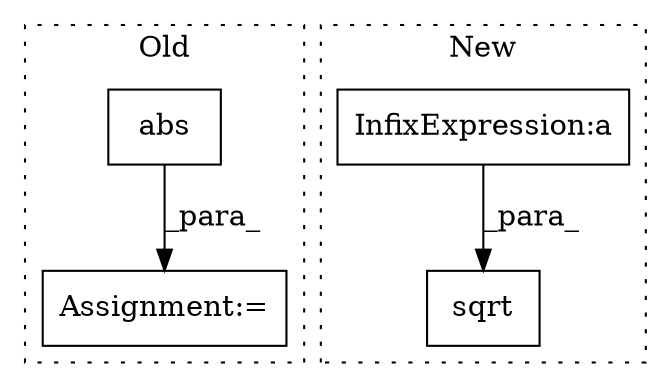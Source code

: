 digraph G {
subgraph cluster0 {
1 [label="abs" a="32" s="1279,1319" l="4,1" shape="box"];
3 [label="Assignment:=" a="7" s="1272" l="1" shape="box"];
label = "Old";
style="dotted";
}
subgraph cluster1 {
2 [label="sqrt" a="32" s="1116,1137" l="5,1" shape="box"];
4 [label="InfixExpression:a" a="27" s="1126" l="3" shape="box"];
label = "New";
style="dotted";
}
1 -> 3 [label="_para_"];
4 -> 2 [label="_para_"];
}